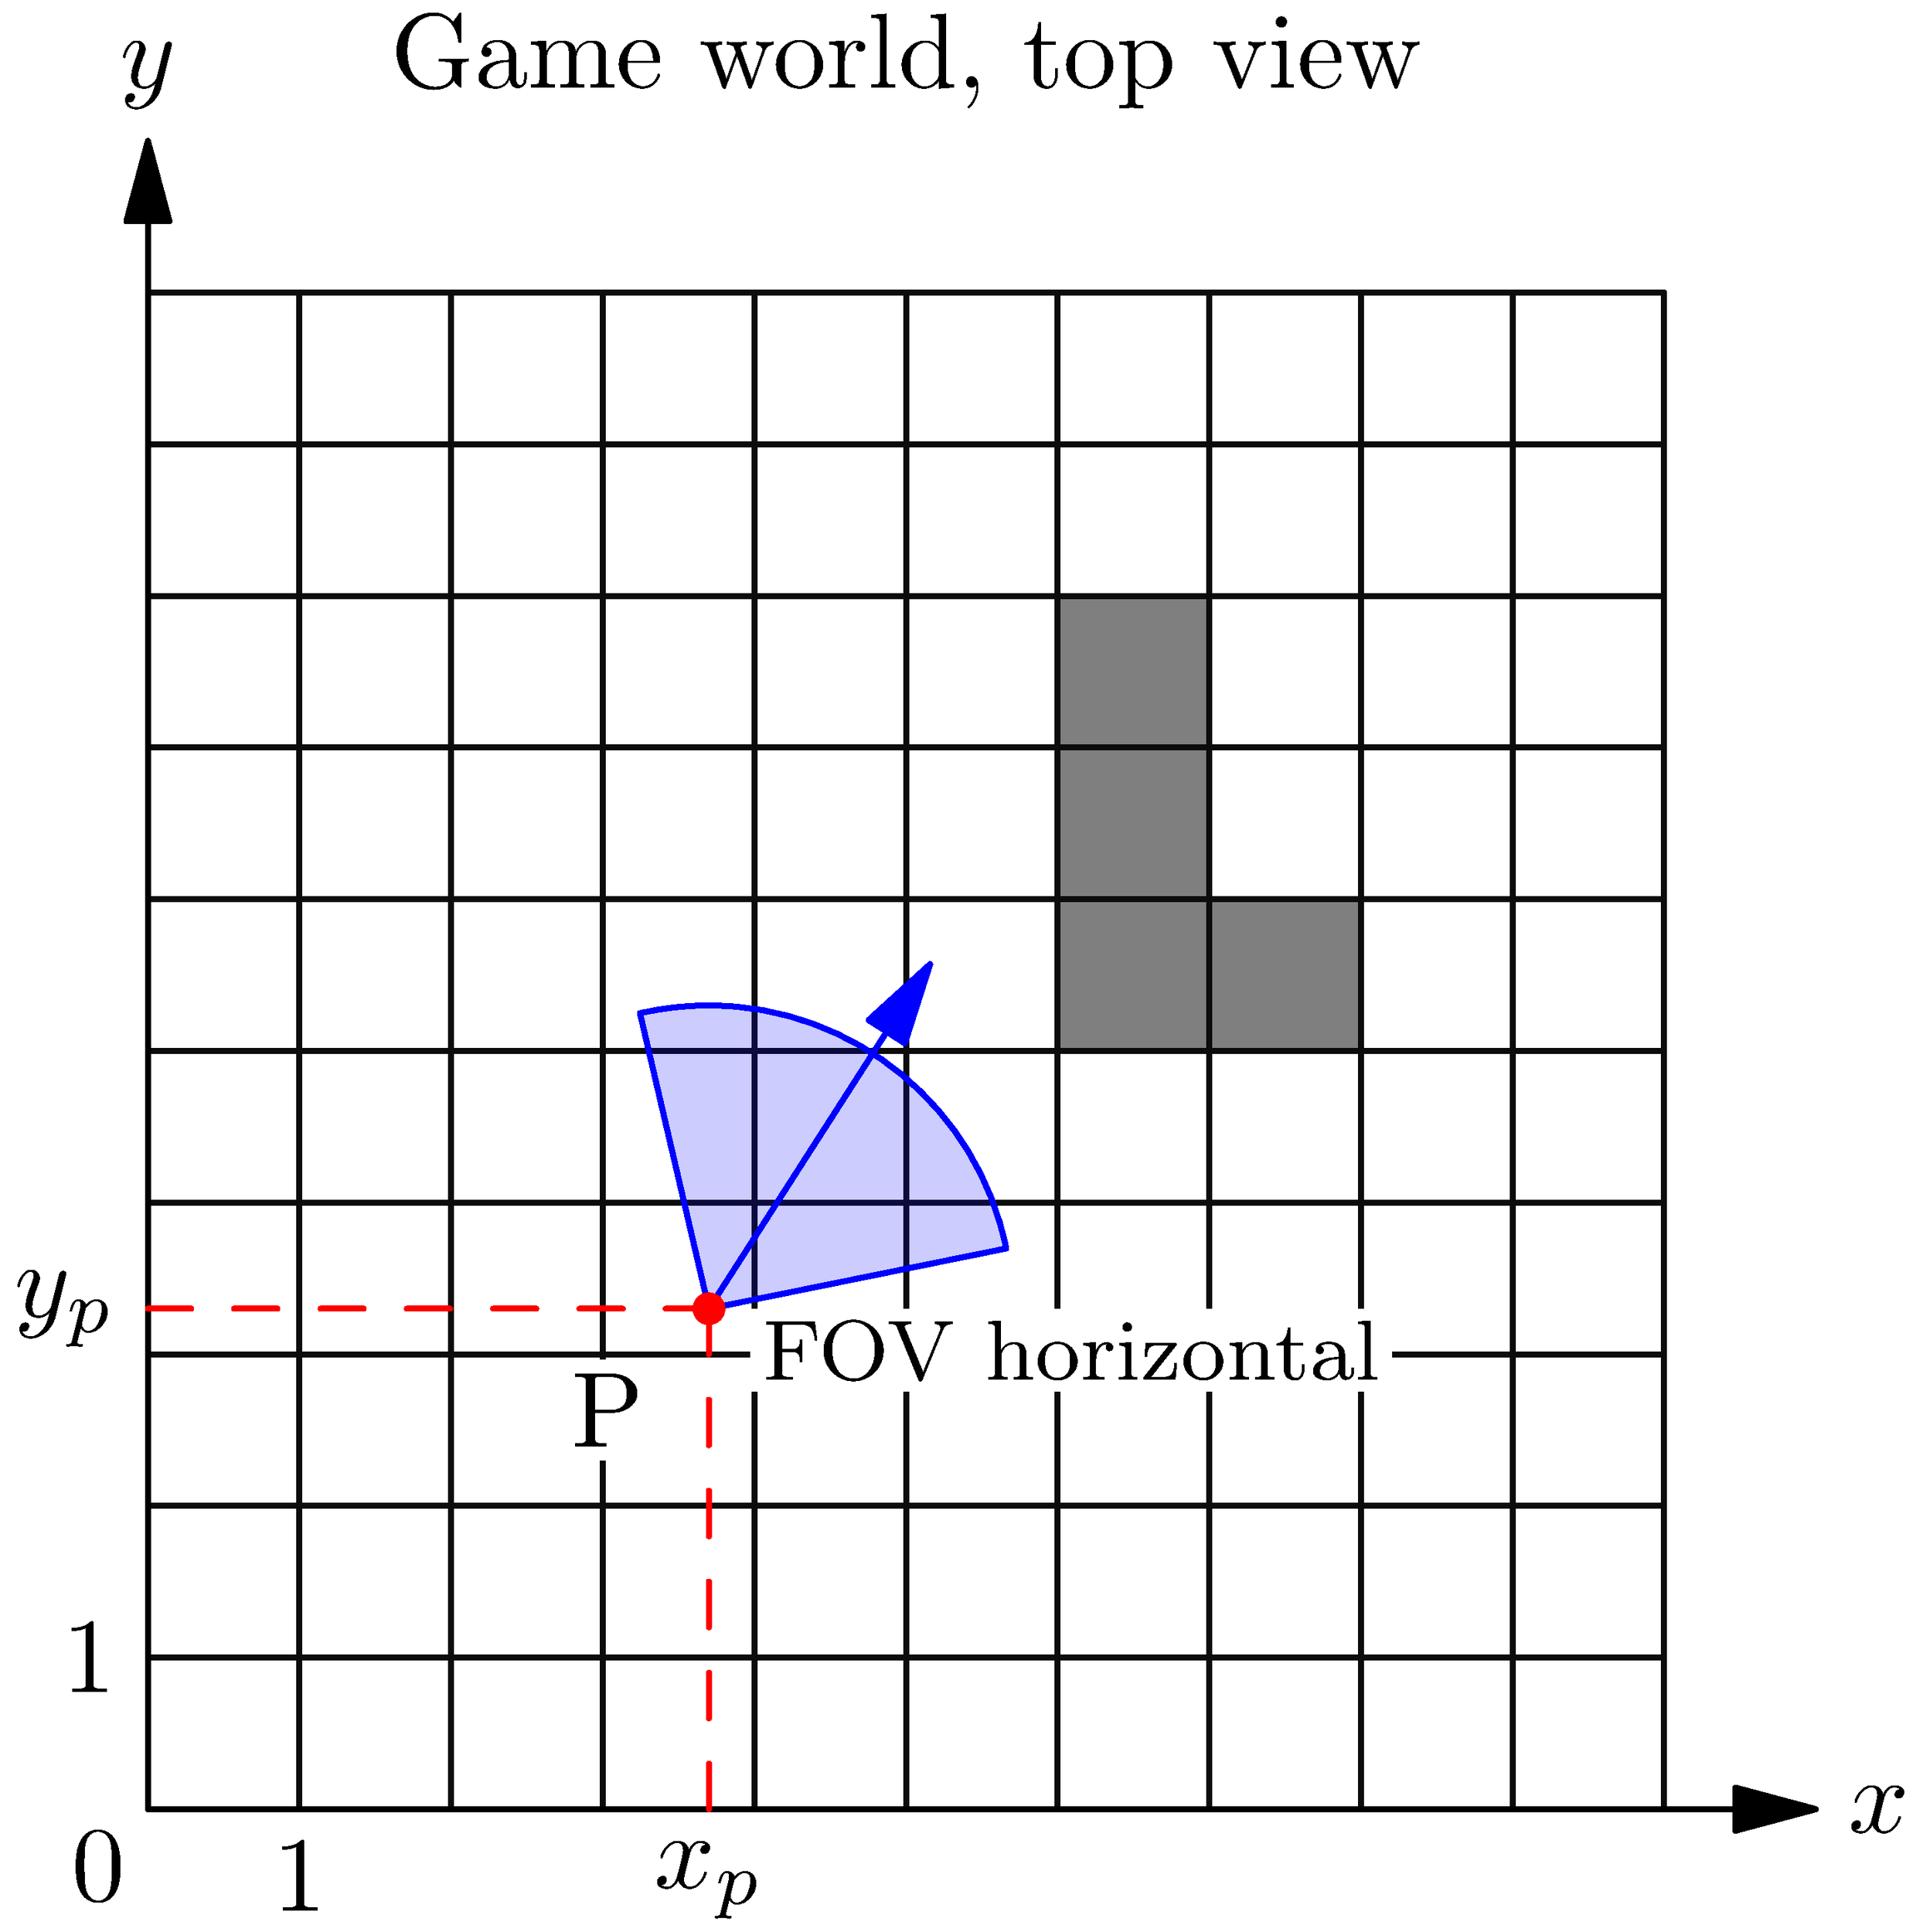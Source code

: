 defaultpen(fontsize(10pt));

settings.render = 16;
unitsize(5cm);

int ntiles = 10;
real wtiles = 1.0/ntiles;
pair player_pos = (0.37, 0.33);
real pa = 1;
pair player_dir = player_pos+2.7wtiles*(cos(pa), sin(pa));
real pFOV = 0.8;
pair player_left = player_pos+2wtiles*(cos(pa+pFOV), sin(pa+pFOV));
pair player_right = player_pos+2wtiles*(cos(pa-pFOV), sin(pa-pFOV));
path player_view = player_pos -- player_left -- arc(player_pos, 2wtiles, degrees(pa+pFOV), degrees(pa-pFOV)) -- player_right -- cycle;

label("Game world, top view", (0.5, 1.1), align=N);

int i = 6;
int j = 5;
fill(box((i*wtiles,j*wtiles),((i+1)*wtiles,(j+1)*wtiles)), gray);
int i = 6;
int j = 6;
fill(box((i*wtiles,j*wtiles),((i+1)*wtiles,(j+1)*wtiles)), gray);
int i = 7;
int j = 5;
fill(box((i*wtiles,j*wtiles),((i+1)*wtiles,(j+1)*wtiles)), gray);
int i = 6;
int j = 7;
fill(box((i*wtiles,j*wtiles),((i+1)*wtiles,(j+1)*wtiles)), gray);


for(int i=0; i < ntiles; ++i) {
for(int j=0; j < ntiles; ++j) {
    draw(box((i*wtiles,j*wtiles),((i+1)*wtiles,(j+1)*wtiles)), darkgray);
}
}

draw((0,0) -- (1.1,0), arrow = Arrow);
draw((0,0) -- (0,1.1), arrow = Arrow);
label("$x$", (1.1,0), align=E);
label("$y$", (0,1.1), align=N);
label("$0$", (0,0), align=SW);
label("$1$", (0.1,0), align=S);
label("$1$", (0,0.1), align=W);

fill(player_view, blue+opacity(0.2));
draw(player_view, blue);
draw(player_pos -- (player_pos.x,0), red+dashed);
draw(player_pos -- (0,player_pos.y), red+dashed);
label("$x_p$", (player_pos.x,0), align=S);
label("$y_p$", (0,player_pos.y), align=W);
label("P", player_pos, align=2S+2W, Fill(white));
label("FOV horizontal", player_pos, align=S+2E, fontsize(8pt), Fill(white));
draw(player_pos -- player_dir, blue, Arrow);
dot(player_pos, red);